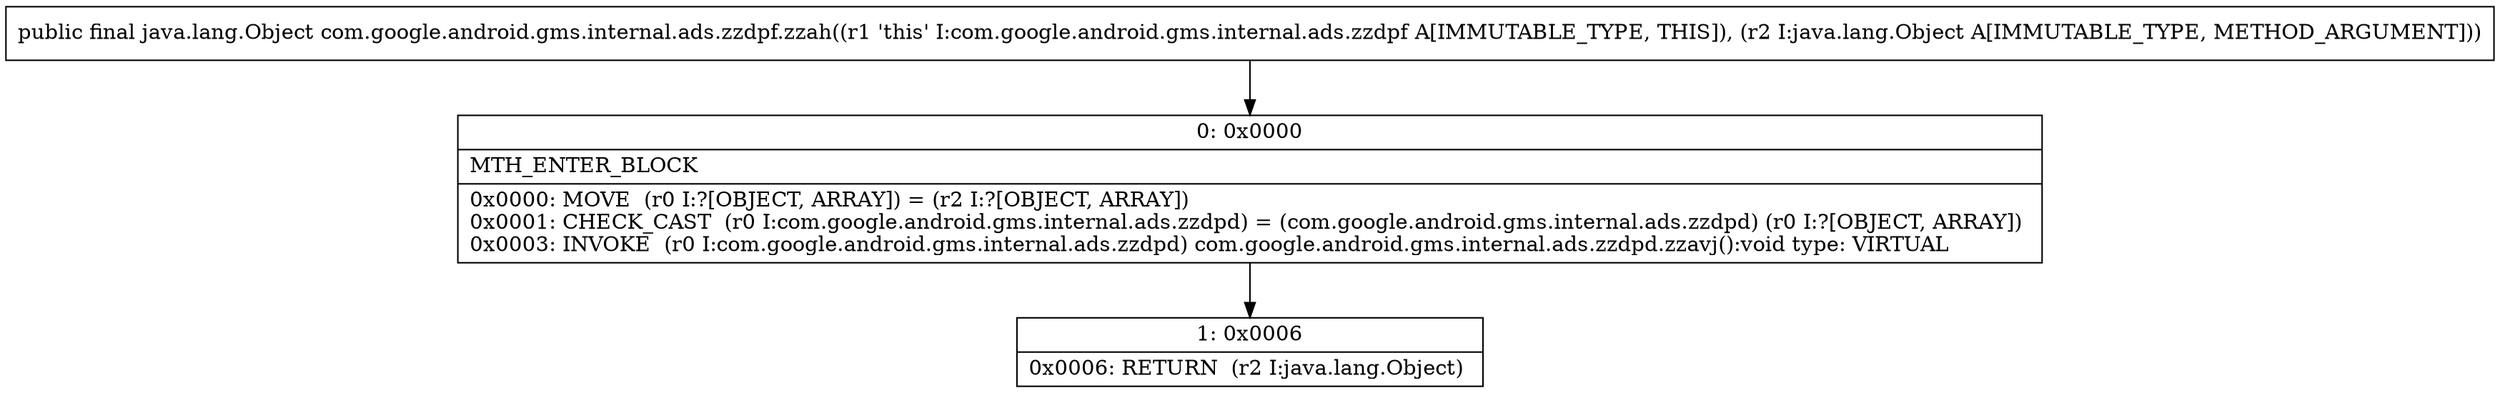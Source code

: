 digraph "CFG forcom.google.android.gms.internal.ads.zzdpf.zzah(Ljava\/lang\/Object;)Ljava\/lang\/Object;" {
Node_0 [shape=record,label="{0\:\ 0x0000|MTH_ENTER_BLOCK\l|0x0000: MOVE  (r0 I:?[OBJECT, ARRAY]) = (r2 I:?[OBJECT, ARRAY]) \l0x0001: CHECK_CAST  (r0 I:com.google.android.gms.internal.ads.zzdpd) = (com.google.android.gms.internal.ads.zzdpd) (r0 I:?[OBJECT, ARRAY]) \l0x0003: INVOKE  (r0 I:com.google.android.gms.internal.ads.zzdpd) com.google.android.gms.internal.ads.zzdpd.zzavj():void type: VIRTUAL \l}"];
Node_1 [shape=record,label="{1\:\ 0x0006|0x0006: RETURN  (r2 I:java.lang.Object) \l}"];
MethodNode[shape=record,label="{public final java.lang.Object com.google.android.gms.internal.ads.zzdpf.zzah((r1 'this' I:com.google.android.gms.internal.ads.zzdpf A[IMMUTABLE_TYPE, THIS]), (r2 I:java.lang.Object A[IMMUTABLE_TYPE, METHOD_ARGUMENT])) }"];
MethodNode -> Node_0;
Node_0 -> Node_1;
}

